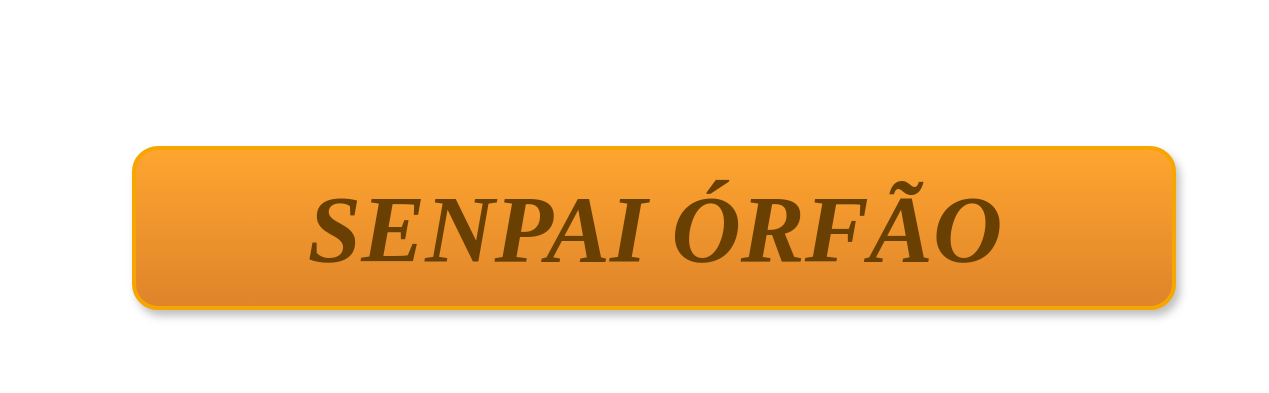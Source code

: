 <mxfile version="14.4.3" type="github">
  <diagram id="1a3UGMDriyQdCiPY0vGU" name="Page-1">
    <mxGraphModel dx="866" dy="1691" grid="1" gridSize="10" guides="1" tooltips="1" connect="1" arrows="1" fold="1" page="1" pageScale="1" pageWidth="827" pageHeight="1169" math="0" shadow="0">
      <root>
        <mxCell id="0" />
        <mxCell id="1" parent="0" />
        <mxCell id="nn26A_XS03T5ROCxtMMR-1" value="" style="rounded=1;whiteSpace=wrap;html=1;strokeWidth=2;shadow=1;sketch=0;glass=0;gradientColor=#FFA530;fillColor=#DE842A;perimeterSpacing=0;gradientDirection=north;strokeColor=#F7A500;" vertex="1" parent="1">
          <mxGeometry x="120" y="40" width="520" height="80" as="geometry" />
        </mxCell>
        <mxCell id="nn26A_XS03T5ROCxtMMR-2" value="&lt;h1&gt;&lt;font data-font-src=&quot;https://fonts.googleapis.com/css?family=Rakkas&quot; face=&quot;Comic Sans MS&quot;&gt;&lt;i&gt;SENPAI ÓRFÃO&lt;/i&gt;&lt;/font&gt;&lt;/h1&gt;" style="text;html=1;fontSize=24;fontStyle=1;verticalAlign=middle;align=center;shadow=1;glass=0;sketch=0;fontColor=#694002;labelBorderColor=none;" vertex="1" parent="1">
          <mxGeometry x="130" y="50" width="500" height="60" as="geometry" />
        </mxCell>
        <mxCell id="nn26A_XS03T5ROCxtMMR-7" value="" style="shape=image;imageAspect=0;aspect=fixed;verticalLabelPosition=bottom;verticalAlign=top;shadow=1;glass=0;sketch=1;strokeColor=#000000;strokeWidth=2;fillColor=#DE842A;gradientColor=none;fontColor=#694002;image=https://freesvg.org/img/twenty-sided-dice.png;rotation=-45;" vertex="1" parent="1">
          <mxGeometry x="100" y="80" width="60" height="60" as="geometry" />
        </mxCell>
        <mxCell id="nn26A_XS03T5ROCxtMMR-8" value="" style="shape=image;imageAspect=0;aspect=fixed;verticalLabelPosition=bottom;verticalAlign=top;shadow=1;glass=0;sketch=1;strokeColor=#000000;strokeWidth=2;fillColor=#DE842A;gradientColor=none;fontColor=#694002;image=https://media.discordapp.net/attachments/657931392818348067/819547784138588200/cowboy-hat-png.png;rotation=-30;" vertex="1" parent="1">
          <mxGeometry x="70" width="130" height="76.75" as="geometry" />
        </mxCell>
        <mxCell id="nn26A_XS03T5ROCxtMMR-9" value="" style="shape=image;imageAspect=0;aspect=fixed;verticalLabelPosition=bottom;verticalAlign=top;shadow=1;glass=0;sketch=1;strokeColor=#000000;strokeWidth=2;fillColor=#DE842A;gradientColor=none;fontColor=#694002;image=https://toppng.com/public/uploads/thumbnail/simple-playing-dice-design-square-things-clipart-115635953357xbijwkjp4.png;rotation=0;" vertex="1" parent="1">
          <mxGeometry x="105" y="110" width="60" height="38.79" as="geometry" />
        </mxCell>
        <mxCell id="nn26A_XS03T5ROCxtMMR-10" value="" style="shape=image;imageAspect=0;aspect=fixed;verticalLabelPosition=bottom;verticalAlign=top;shadow=1;glass=0;sketch=1;strokeColor=#000000;strokeWidth=2;fillColor=#DE842A;gradientColor=none;fontColor=#694002;image=https://creazilla-store.fra1.digitaloceanspaces.com/emojis/46727/joystick-emoji-clipart-xl.png;" vertex="1" parent="1">
          <mxGeometry x="590" y="58.79" width="90" height="90" as="geometry" />
        </mxCell>
      </root>
    </mxGraphModel>
  </diagram>
</mxfile>
